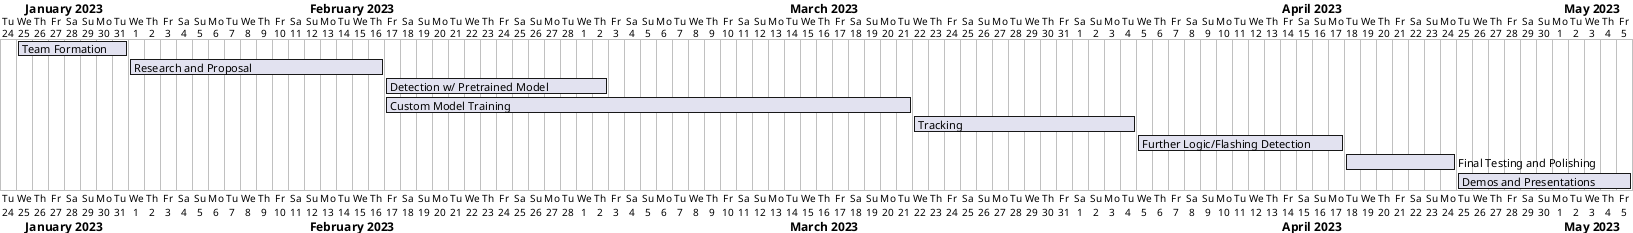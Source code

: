 
@startgantt
[Team Formation] lasts 7 days
[Research and Proposal] lasts 16 days
[Detection w/ Pretrained Model] lasts 14 days
[Custom Model Training] lasts 33 days
[Tracking] lasts 14 days
[Further Logic/Flashing Detection] lasts 13 days
[Final Testing and Polishing] lasts 7 days
[Demos and Presentations] lasts 11 days

Project starts 2023-01-24
[Team Formation] ends 2023-01-31
[Research and Proposal] ends 2023-02-16
[Detection w/ Pretrained Model] ends 2023-03-02
[Custom Model Training] ends 2023-03-21
[Tracking] ends 2023-04-04
[Further Logic/Flashing Detection] ends 2023-04-17
[Final Testing and Polishing] ends 2023-04-24
[Demos and Presentations] ends 2023-05-05



@endgantt